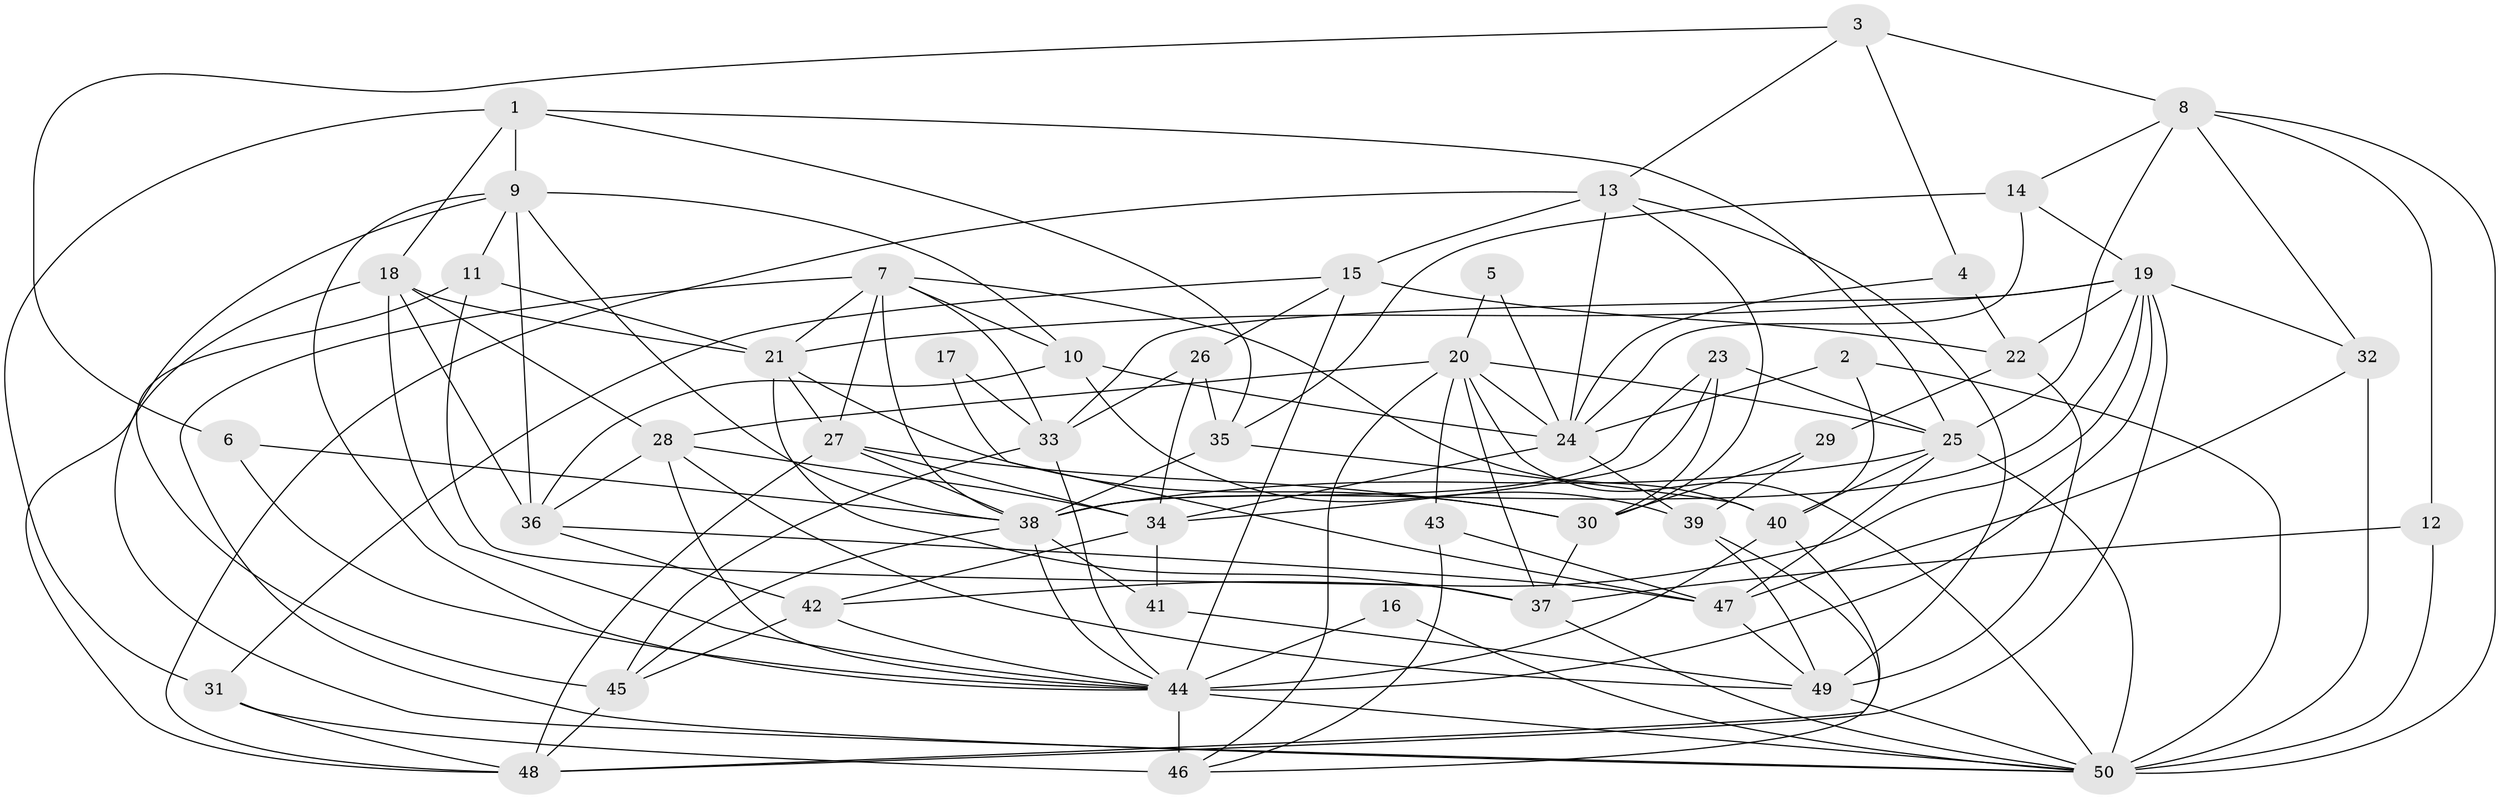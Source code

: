 // original degree distribution, {4: 0.24242424242424243, 5: 0.2222222222222222, 2: 0.13131313131313133, 6: 0.09090909090909091, 3: 0.2727272727272727, 8: 0.010101010101010102, 7: 0.030303030303030304}
// Generated by graph-tools (version 1.1) at 2025/50/03/09/25 03:50:12]
// undirected, 50 vertices, 139 edges
graph export_dot {
graph [start="1"]
  node [color=gray90,style=filled];
  1;
  2;
  3;
  4;
  5;
  6;
  7;
  8;
  9;
  10;
  11;
  12;
  13;
  14;
  15;
  16;
  17;
  18;
  19;
  20;
  21;
  22;
  23;
  24;
  25;
  26;
  27;
  28;
  29;
  30;
  31;
  32;
  33;
  34;
  35;
  36;
  37;
  38;
  39;
  40;
  41;
  42;
  43;
  44;
  45;
  46;
  47;
  48;
  49;
  50;
  1 -- 9 [weight=1.0];
  1 -- 18 [weight=1.0];
  1 -- 25 [weight=1.0];
  1 -- 31 [weight=1.0];
  1 -- 35 [weight=1.0];
  2 -- 24 [weight=1.0];
  2 -- 40 [weight=1.0];
  2 -- 50 [weight=1.0];
  3 -- 4 [weight=1.0];
  3 -- 6 [weight=1.0];
  3 -- 8 [weight=1.0];
  3 -- 13 [weight=1.0];
  4 -- 22 [weight=1.0];
  4 -- 24 [weight=1.0];
  5 -- 20 [weight=1.0];
  5 -- 24 [weight=1.0];
  6 -- 38 [weight=1.0];
  6 -- 44 [weight=1.0];
  7 -- 10 [weight=1.0];
  7 -- 21 [weight=1.0];
  7 -- 27 [weight=1.0];
  7 -- 33 [weight=1.0];
  7 -- 38 [weight=1.0];
  7 -- 40 [weight=1.0];
  7 -- 50 [weight=1.0];
  8 -- 12 [weight=1.0];
  8 -- 14 [weight=1.0];
  8 -- 25 [weight=1.0];
  8 -- 32 [weight=1.0];
  8 -- 50 [weight=1.0];
  9 -- 10 [weight=1.0];
  9 -- 11 [weight=1.0];
  9 -- 36 [weight=1.0];
  9 -- 38 [weight=1.0];
  9 -- 44 [weight=1.0];
  9 -- 50 [weight=1.0];
  10 -- 24 [weight=1.0];
  10 -- 36 [weight=1.0];
  10 -- 39 [weight=1.0];
  11 -- 21 [weight=1.0];
  11 -- 37 [weight=1.0];
  11 -- 45 [weight=1.0];
  12 -- 37 [weight=1.0];
  12 -- 50 [weight=1.0];
  13 -- 15 [weight=1.0];
  13 -- 24 [weight=1.0];
  13 -- 30 [weight=1.0];
  13 -- 48 [weight=1.0];
  13 -- 49 [weight=1.0];
  14 -- 19 [weight=1.0];
  14 -- 24 [weight=1.0];
  14 -- 35 [weight=1.0];
  15 -- 22 [weight=1.0];
  15 -- 26 [weight=1.0];
  15 -- 31 [weight=1.0];
  15 -- 44 [weight=2.0];
  16 -- 44 [weight=1.0];
  16 -- 50 [weight=1.0];
  17 -- 33 [weight=1.0];
  17 -- 47 [weight=1.0];
  18 -- 21 [weight=2.0];
  18 -- 28 [weight=1.0];
  18 -- 36 [weight=1.0];
  18 -- 44 [weight=1.0];
  18 -- 48 [weight=1.0];
  19 -- 21 [weight=1.0];
  19 -- 22 [weight=1.0];
  19 -- 32 [weight=1.0];
  19 -- 33 [weight=1.0];
  19 -- 38 [weight=1.0];
  19 -- 42 [weight=1.0];
  19 -- 44 [weight=1.0];
  19 -- 48 [weight=1.0];
  20 -- 24 [weight=1.0];
  20 -- 25 [weight=1.0];
  20 -- 28 [weight=1.0];
  20 -- 37 [weight=1.0];
  20 -- 43 [weight=1.0];
  20 -- 46 [weight=1.0];
  20 -- 50 [weight=1.0];
  21 -- 27 [weight=1.0];
  21 -- 30 [weight=1.0];
  21 -- 37 [weight=1.0];
  22 -- 29 [weight=1.0];
  22 -- 49 [weight=1.0];
  23 -- 25 [weight=1.0];
  23 -- 30 [weight=1.0];
  23 -- 34 [weight=1.0];
  23 -- 38 [weight=1.0];
  24 -- 34 [weight=1.0];
  24 -- 39 [weight=1.0];
  25 -- 38 [weight=1.0];
  25 -- 40 [weight=1.0];
  25 -- 47 [weight=1.0];
  25 -- 50 [weight=2.0];
  26 -- 33 [weight=1.0];
  26 -- 34 [weight=1.0];
  26 -- 35 [weight=1.0];
  27 -- 30 [weight=1.0];
  27 -- 34 [weight=1.0];
  27 -- 38 [weight=1.0];
  27 -- 48 [weight=1.0];
  28 -- 34 [weight=1.0];
  28 -- 36 [weight=1.0];
  28 -- 44 [weight=1.0];
  28 -- 49 [weight=1.0];
  29 -- 30 [weight=1.0];
  29 -- 39 [weight=1.0];
  30 -- 37 [weight=1.0];
  31 -- 46 [weight=2.0];
  31 -- 48 [weight=1.0];
  32 -- 47 [weight=1.0];
  32 -- 50 [weight=1.0];
  33 -- 44 [weight=1.0];
  33 -- 45 [weight=1.0];
  34 -- 41 [weight=1.0];
  34 -- 42 [weight=1.0];
  35 -- 38 [weight=1.0];
  35 -- 40 [weight=1.0];
  36 -- 42 [weight=1.0];
  36 -- 47 [weight=1.0];
  37 -- 50 [weight=1.0];
  38 -- 41 [weight=1.0];
  38 -- 44 [weight=1.0];
  38 -- 45 [weight=1.0];
  39 -- 46 [weight=1.0];
  39 -- 49 [weight=1.0];
  40 -- 44 [weight=1.0];
  40 -- 48 [weight=1.0];
  41 -- 49 [weight=1.0];
  42 -- 44 [weight=1.0];
  42 -- 45 [weight=1.0];
  43 -- 46 [weight=1.0];
  43 -- 47 [weight=1.0];
  44 -- 46 [weight=2.0];
  44 -- 50 [weight=1.0];
  45 -- 48 [weight=1.0];
  47 -- 49 [weight=1.0];
  49 -- 50 [weight=1.0];
}
